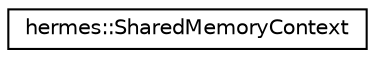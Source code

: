 digraph "Graphical Class Hierarchy"
{
 // LATEX_PDF_SIZE
  edge [fontname="Helvetica",fontsize="10",labelfontname="Helvetica",labelfontsize="10"];
  node [fontname="Helvetica",fontsize="10",shape=record];
  rankdir="LR";
  Node0 [label="hermes::SharedMemoryContext",height=0.2,width=0.4,color="black", fillcolor="white", style="filled",URL="$structhermes_1_1_shared_memory_context.html",tooltip=" "];
}
